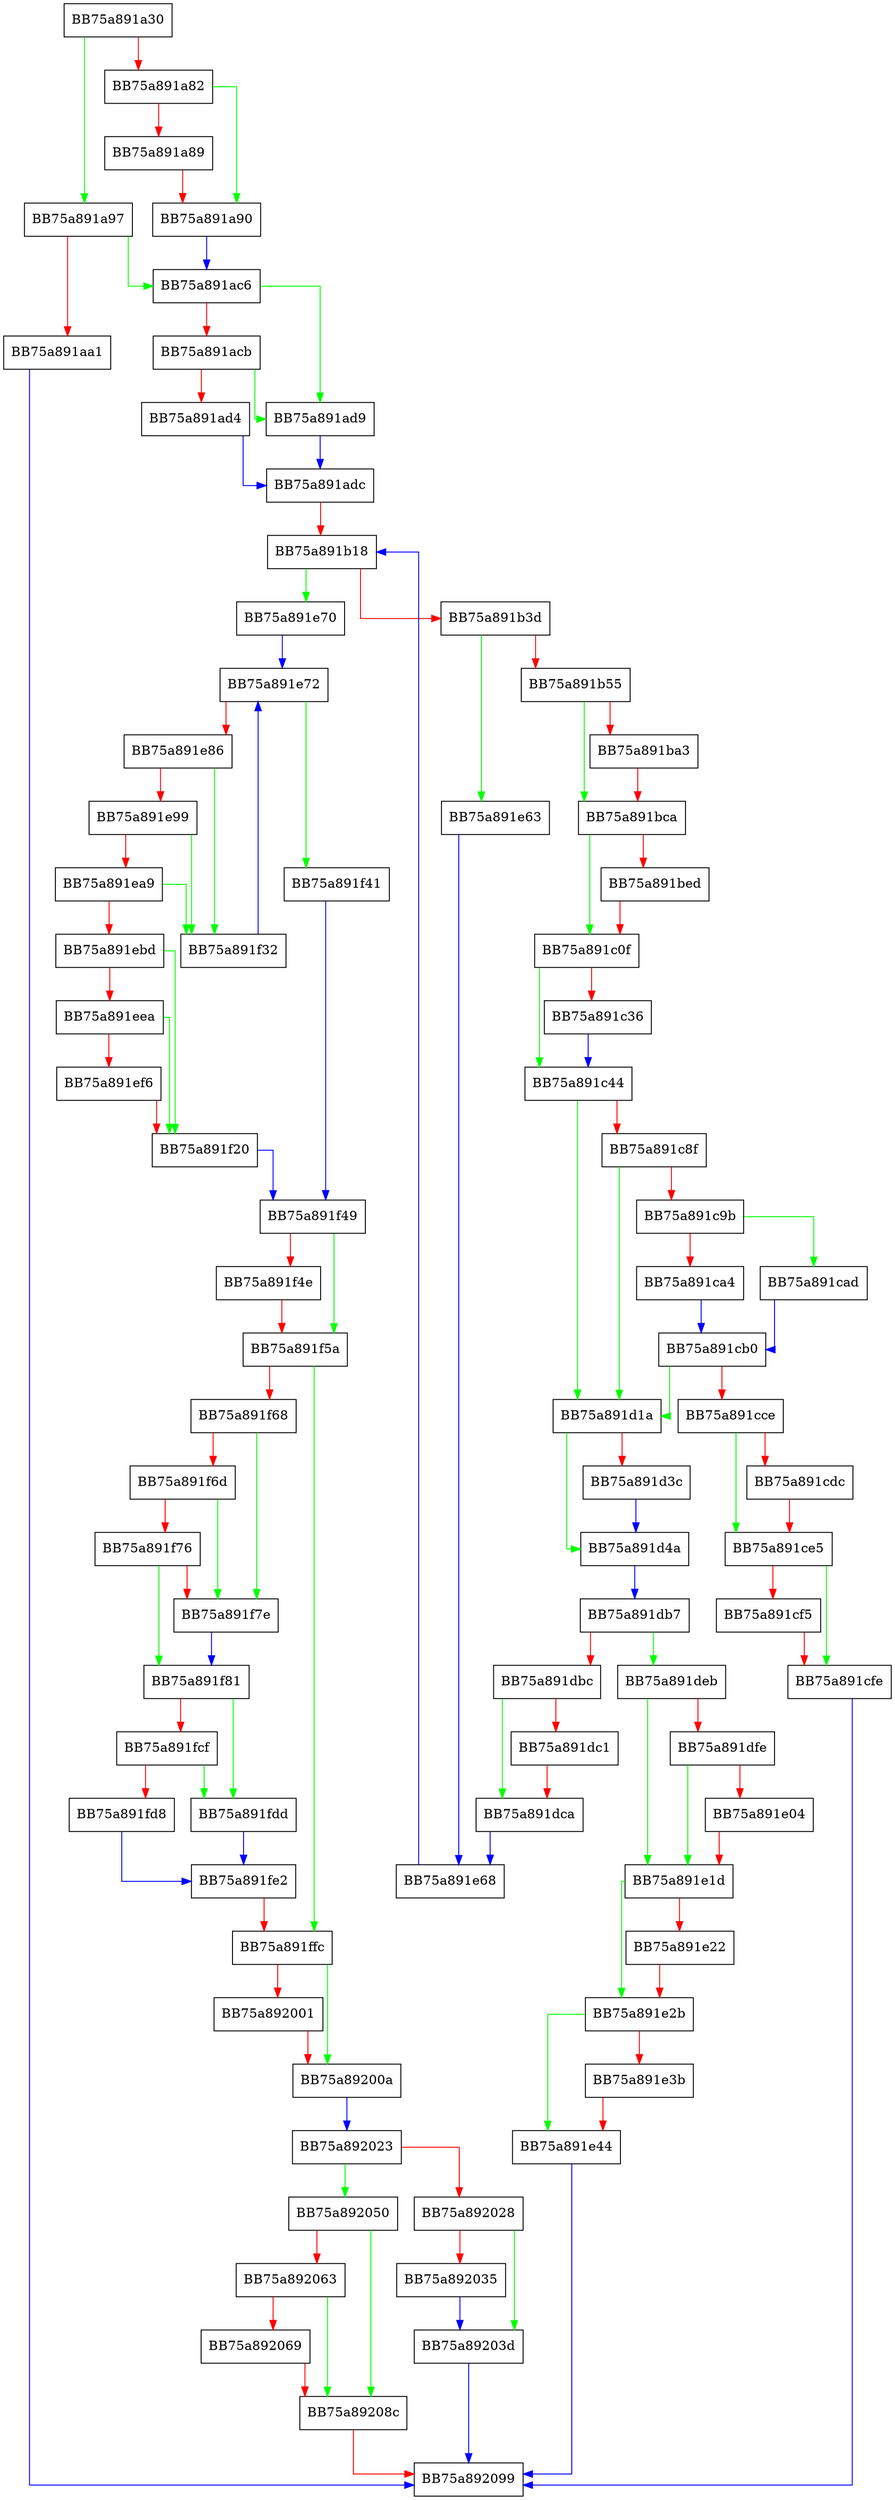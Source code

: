 digraph SendFileQueryFromCoreReport {
  node [shape="box"];
  graph [splines=ortho];
  BB75a891a30 -> BB75a891a97 [color="green"];
  BB75a891a30 -> BB75a891a82 [color="red"];
  BB75a891a82 -> BB75a891a90 [color="green"];
  BB75a891a82 -> BB75a891a89 [color="red"];
  BB75a891a89 -> BB75a891a90 [color="red"];
  BB75a891a90 -> BB75a891ac6 [color="blue"];
  BB75a891a97 -> BB75a891ac6 [color="green"];
  BB75a891a97 -> BB75a891aa1 [color="red"];
  BB75a891aa1 -> BB75a892099 [color="blue"];
  BB75a891ac6 -> BB75a891ad9 [color="green"];
  BB75a891ac6 -> BB75a891acb [color="red"];
  BB75a891acb -> BB75a891ad9 [color="green"];
  BB75a891acb -> BB75a891ad4 [color="red"];
  BB75a891ad4 -> BB75a891adc [color="blue"];
  BB75a891ad9 -> BB75a891adc [color="blue"];
  BB75a891adc -> BB75a891b18 [color="red"];
  BB75a891b18 -> BB75a891e70 [color="green"];
  BB75a891b18 -> BB75a891b3d [color="red"];
  BB75a891b3d -> BB75a891e63 [color="green"];
  BB75a891b3d -> BB75a891b55 [color="red"];
  BB75a891b55 -> BB75a891bca [color="green"];
  BB75a891b55 -> BB75a891ba3 [color="red"];
  BB75a891ba3 -> BB75a891bca [color="red"];
  BB75a891bca -> BB75a891c0f [color="green"];
  BB75a891bca -> BB75a891bed [color="red"];
  BB75a891bed -> BB75a891c0f [color="red"];
  BB75a891c0f -> BB75a891c44 [color="green"];
  BB75a891c0f -> BB75a891c36 [color="red"];
  BB75a891c36 -> BB75a891c44 [color="blue"];
  BB75a891c44 -> BB75a891d1a [color="green"];
  BB75a891c44 -> BB75a891c8f [color="red"];
  BB75a891c8f -> BB75a891d1a [color="green"];
  BB75a891c8f -> BB75a891c9b [color="red"];
  BB75a891c9b -> BB75a891cad [color="green"];
  BB75a891c9b -> BB75a891ca4 [color="red"];
  BB75a891ca4 -> BB75a891cb0 [color="blue"];
  BB75a891cad -> BB75a891cb0 [color="blue"];
  BB75a891cb0 -> BB75a891d1a [color="green"];
  BB75a891cb0 -> BB75a891cce [color="red"];
  BB75a891cce -> BB75a891ce5 [color="green"];
  BB75a891cce -> BB75a891cdc [color="red"];
  BB75a891cdc -> BB75a891ce5 [color="red"];
  BB75a891ce5 -> BB75a891cfe [color="green"];
  BB75a891ce5 -> BB75a891cf5 [color="red"];
  BB75a891cf5 -> BB75a891cfe [color="red"];
  BB75a891cfe -> BB75a892099 [color="blue"];
  BB75a891d1a -> BB75a891d4a [color="green"];
  BB75a891d1a -> BB75a891d3c [color="red"];
  BB75a891d3c -> BB75a891d4a [color="blue"];
  BB75a891d4a -> BB75a891db7 [color="blue"];
  BB75a891db7 -> BB75a891deb [color="green"];
  BB75a891db7 -> BB75a891dbc [color="red"];
  BB75a891dbc -> BB75a891dca [color="green"];
  BB75a891dbc -> BB75a891dc1 [color="red"];
  BB75a891dc1 -> BB75a891dca [color="red"];
  BB75a891dca -> BB75a891e68 [color="blue"];
  BB75a891deb -> BB75a891e1d [color="green"];
  BB75a891deb -> BB75a891dfe [color="red"];
  BB75a891dfe -> BB75a891e1d [color="green"];
  BB75a891dfe -> BB75a891e04 [color="red"];
  BB75a891e04 -> BB75a891e1d [color="red"];
  BB75a891e1d -> BB75a891e2b [color="green"];
  BB75a891e1d -> BB75a891e22 [color="red"];
  BB75a891e22 -> BB75a891e2b [color="red"];
  BB75a891e2b -> BB75a891e44 [color="green"];
  BB75a891e2b -> BB75a891e3b [color="red"];
  BB75a891e3b -> BB75a891e44 [color="red"];
  BB75a891e44 -> BB75a892099 [color="blue"];
  BB75a891e63 -> BB75a891e68 [color="blue"];
  BB75a891e68 -> BB75a891b18 [color="blue"];
  BB75a891e70 -> BB75a891e72 [color="blue"];
  BB75a891e72 -> BB75a891f41 [color="green"];
  BB75a891e72 -> BB75a891e86 [color="red"];
  BB75a891e86 -> BB75a891f32 [color="green"];
  BB75a891e86 -> BB75a891e99 [color="red"];
  BB75a891e99 -> BB75a891f32 [color="green"];
  BB75a891e99 -> BB75a891ea9 [color="red"];
  BB75a891ea9 -> BB75a891f32 [color="green"];
  BB75a891ea9 -> BB75a891ebd [color="red"];
  BB75a891ebd -> BB75a891f20 [color="green"];
  BB75a891ebd -> BB75a891eea [color="red"];
  BB75a891eea -> BB75a891f20 [color="green"];
  BB75a891eea -> BB75a891ef6 [color="red"];
  BB75a891ef6 -> BB75a891f20 [color="red"];
  BB75a891f20 -> BB75a891f49 [color="blue"];
  BB75a891f32 -> BB75a891e72 [color="blue"];
  BB75a891f41 -> BB75a891f49 [color="blue"];
  BB75a891f49 -> BB75a891f5a [color="green"];
  BB75a891f49 -> BB75a891f4e [color="red"];
  BB75a891f4e -> BB75a891f5a [color="red"];
  BB75a891f5a -> BB75a891ffc [color="green"];
  BB75a891f5a -> BB75a891f68 [color="red"];
  BB75a891f68 -> BB75a891f7e [color="green"];
  BB75a891f68 -> BB75a891f6d [color="red"];
  BB75a891f6d -> BB75a891f7e [color="green"];
  BB75a891f6d -> BB75a891f76 [color="red"];
  BB75a891f76 -> BB75a891f81 [color="green"];
  BB75a891f76 -> BB75a891f7e [color="red"];
  BB75a891f7e -> BB75a891f81 [color="blue"];
  BB75a891f81 -> BB75a891fdd [color="green"];
  BB75a891f81 -> BB75a891fcf [color="red"];
  BB75a891fcf -> BB75a891fdd [color="green"];
  BB75a891fcf -> BB75a891fd8 [color="red"];
  BB75a891fd8 -> BB75a891fe2 [color="blue"];
  BB75a891fdd -> BB75a891fe2 [color="blue"];
  BB75a891fe2 -> BB75a891ffc [color="red"];
  BB75a891ffc -> BB75a89200a [color="green"];
  BB75a891ffc -> BB75a892001 [color="red"];
  BB75a892001 -> BB75a89200a [color="red"];
  BB75a89200a -> BB75a892023 [color="blue"];
  BB75a892023 -> BB75a892050 [color="green"];
  BB75a892023 -> BB75a892028 [color="red"];
  BB75a892028 -> BB75a89203d [color="green"];
  BB75a892028 -> BB75a892035 [color="red"];
  BB75a892035 -> BB75a89203d [color="blue"];
  BB75a89203d -> BB75a892099 [color="blue"];
  BB75a892050 -> BB75a89208c [color="green"];
  BB75a892050 -> BB75a892063 [color="red"];
  BB75a892063 -> BB75a89208c [color="green"];
  BB75a892063 -> BB75a892069 [color="red"];
  BB75a892069 -> BB75a89208c [color="red"];
  BB75a89208c -> BB75a892099 [color="red"];
}